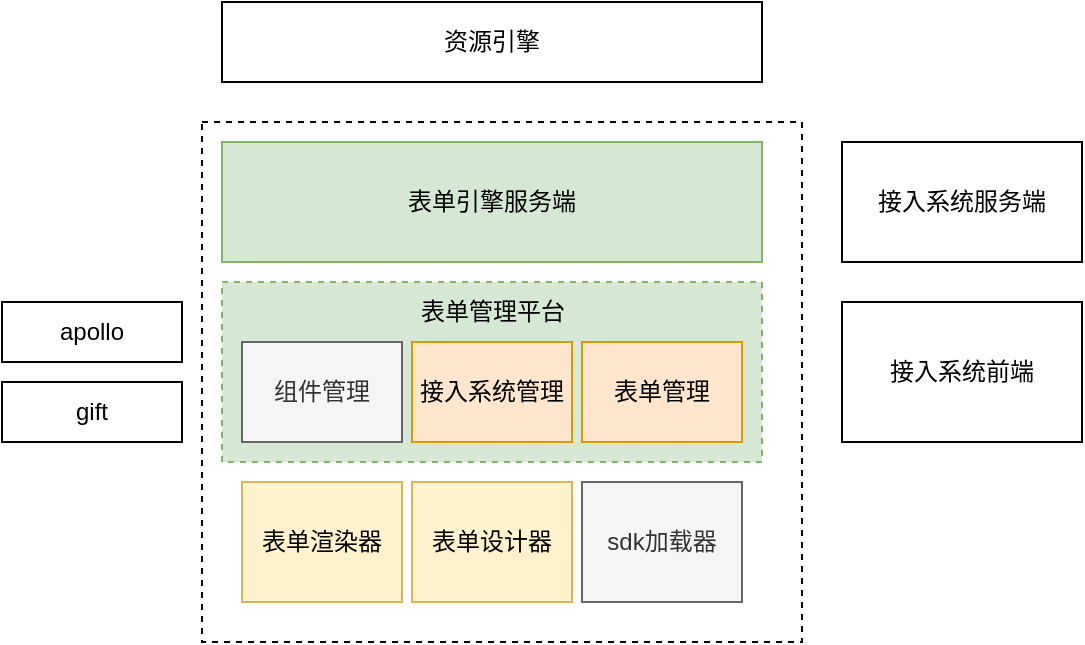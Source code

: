 <mxfile version="15.5.4" type="github"><diagram id="00YO2bEZztkBmN7wLPfp" name="Page-1"><mxGraphModel dx="706" dy="618" grid="1" gridSize="10" guides="1" tooltips="1" connect="1" arrows="1" fold="1" page="1" pageScale="1" pageWidth="827" pageHeight="1169" math="0" shadow="0"><root><mxCell id="0"/><mxCell id="1" parent="0"/><mxCell id="0ivPQOKCVKD5kSvk88mc-21" value="" style="rounded=0;whiteSpace=wrap;html=1;dashed=1;" vertex="1" parent="1"><mxGeometry x="230" y="150" width="300" height="260" as="geometry"/></mxCell><mxCell id="0ivPQOKCVKD5kSvk88mc-1" value="资源引擎" style="rounded=0;whiteSpace=wrap;html=1;" vertex="1" parent="1"><mxGeometry x="240" y="90" width="270" height="40" as="geometry"/></mxCell><mxCell id="0ivPQOKCVKD5kSvk88mc-2" value="表单引擎服务端" style="rounded=0;whiteSpace=wrap;html=1;fillColor=#d5e8d4;strokeColor=#82b366;" vertex="1" parent="1"><mxGeometry x="240" y="160" width="270" height="60" as="geometry"/></mxCell><mxCell id="0ivPQOKCVKD5kSvk88mc-6" value="" style="rounded=0;whiteSpace=wrap;html=1;dashed=1;fillColor=#d5e8d4;strokeColor=#82b366;" vertex="1" parent="1"><mxGeometry x="240" y="230" width="270" height="90" as="geometry"/></mxCell><mxCell id="0ivPQOKCVKD5kSvk88mc-4" value="表单设计器" style="rounded=0;whiteSpace=wrap;html=1;fillColor=#fff2cc;strokeColor=#d6b656;" vertex="1" parent="1"><mxGeometry x="335" y="330" width="80" height="60" as="geometry"/></mxCell><mxCell id="0ivPQOKCVKD5kSvk88mc-5" value="表单渲染器" style="rounded=0;whiteSpace=wrap;html=1;fillColor=#fff2cc;strokeColor=#d6b656;" vertex="1" parent="1"><mxGeometry x="250" y="330" width="80" height="60" as="geometry"/></mxCell><mxCell id="0ivPQOKCVKD5kSvk88mc-7" value="接入系统服务端" style="rounded=0;whiteSpace=wrap;html=1;" vertex="1" parent="1"><mxGeometry x="550" y="160" width="120" height="60" as="geometry"/></mxCell><mxCell id="0ivPQOKCVKD5kSvk88mc-10" value="接入系统前端" style="rounded=0;whiteSpace=wrap;html=1;" vertex="1" parent="1"><mxGeometry x="550" y="240" width="120" height="70" as="geometry"/></mxCell><mxCell id="0ivPQOKCVKD5kSvk88mc-13" value="接入系统管理" style="rounded=0;whiteSpace=wrap;html=1;fillColor=#ffe6cc;strokeColor=#d79b00;" vertex="1" parent="1"><mxGeometry x="335" y="260" width="80" height="50" as="geometry"/></mxCell><mxCell id="0ivPQOKCVKD5kSvk88mc-16" value="表单管理" style="rounded=0;whiteSpace=wrap;html=1;fillColor=#ffe6cc;strokeColor=#d79b00;" vertex="1" parent="1"><mxGeometry x="420" y="260" width="80" height="50" as="geometry"/></mxCell><mxCell id="0ivPQOKCVKD5kSvk88mc-17" value="组件管理" style="rounded=0;whiteSpace=wrap;html=1;fillColor=#f5f5f5;strokeColor=#666666;fontColor=#333333;" vertex="1" parent="1"><mxGeometry x="250" y="260" width="80" height="50" as="geometry"/></mxCell><mxCell id="0ivPQOKCVKD5kSvk88mc-19" value="表单管理平台" style="text;html=1;strokeColor=none;fillColor=none;align=center;verticalAlign=middle;whiteSpace=wrap;rounded=0;" vertex="1" parent="1"><mxGeometry x="332.5" y="230" width="85" height="30" as="geometry"/></mxCell><mxCell id="0ivPQOKCVKD5kSvk88mc-20" value="sdk加载器" style="rounded=0;whiteSpace=wrap;html=1;fillColor=#f5f5f5;strokeColor=#666666;fontColor=#333333;" vertex="1" parent="1"><mxGeometry x="420" y="330" width="80" height="60" as="geometry"/></mxCell><mxCell id="0ivPQOKCVKD5kSvk88mc-24" value="apollo" style="rounded=0;whiteSpace=wrap;html=1;" vertex="1" parent="1"><mxGeometry x="130" y="240" width="90" height="30" as="geometry"/></mxCell><mxCell id="0ivPQOKCVKD5kSvk88mc-25" value="gift" style="rounded=0;whiteSpace=wrap;html=1;" vertex="1" parent="1"><mxGeometry x="130" y="280" width="90" height="30" as="geometry"/></mxCell></root></mxGraphModel></diagram></mxfile>